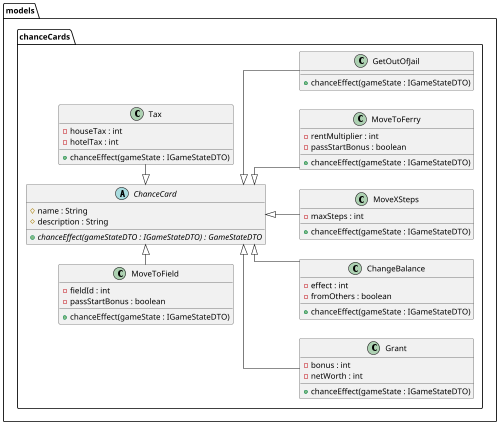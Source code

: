 @startuml
skinparam linetype polyline
skinparam linetype ortho
scale 500 width
left to right direction

abstract class models.chanceCards.ChanceCard {
# name : String
# description : String
+ {abstract} chanceEffect(gameStateDTO : IGameStateDTO) : GameStateDTO
}

class models.chanceCards.Grant {
- bonus : int
- netWorth : int
+ chanceEffect(gameState : IGameStateDTO)
}

class models.chanceCards.ChangeBalance {
- effect : int
- fromOthers : boolean
+ chanceEffect(gameState : IGameStateDTO)
}
class models.chanceCards.MoveToField {
- fieldId : int
- passStartBonus : boolean
+ chanceEffect(gameState : IGameStateDTO)
}
class models.chanceCards.MoveXSteps {
- maxSteps : int
+ chanceEffect(gameState : IGameStateDTO)
}

class models.chanceCards.MoveToFerry {
- rentMultiplier : int
- passStartBonus : boolean
+ chanceEffect(gameState : IGameStateDTO)
}
class models.chanceCards.GetOutOfJail {
+ chanceEffect(gameState : IGameStateDTO)
}

class models.chanceCards.Tax {
- houseTax : int
- hotelTax : int
+ chanceEffect(gameState : IGameStateDTO)
}

models.chanceCards.ChanceCard <|-- models.chanceCards.Grant
models.chanceCards.ChanceCard <|-left- models.chanceCards.MoveToField
models.chanceCards.ChanceCard <|-- models.chanceCards.ChangeBalance
models.chanceCards.ChanceCard <|-- models.chanceCards.MoveToFerry
models.chanceCards.ChanceCard <|-- models.chanceCards.GetOutOfJail
models.chanceCards.ChanceCard <|-right- models.chanceCards.Tax
models.chanceCards.ChanceCard <|-- models.chanceCards.MoveXSteps
@enduml